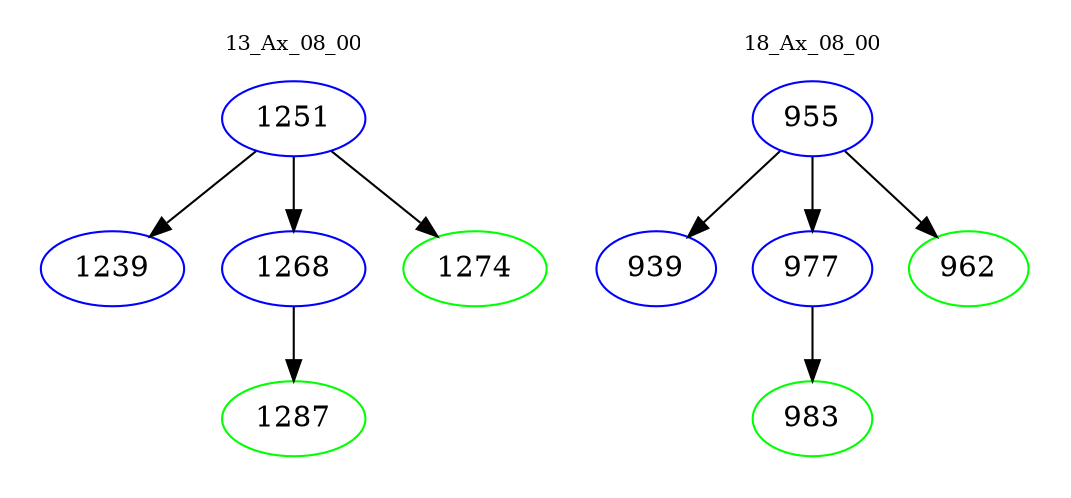 digraph{
subgraph cluster_0 {
color = white
label = "13_Ax_08_00";
fontsize=10;
T0_1251 [label="1251", color="blue"]
T0_1251 -> T0_1239 [color="black"]
T0_1239 [label="1239", color="blue"]
T0_1251 -> T0_1268 [color="black"]
T0_1268 [label="1268", color="blue"]
T0_1268 -> T0_1287 [color="black"]
T0_1287 [label="1287", color="green"]
T0_1251 -> T0_1274 [color="black"]
T0_1274 [label="1274", color="green"]
}
subgraph cluster_1 {
color = white
label = "18_Ax_08_00";
fontsize=10;
T1_955 [label="955", color="blue"]
T1_955 -> T1_939 [color="black"]
T1_939 [label="939", color="blue"]
T1_955 -> T1_977 [color="black"]
T1_977 [label="977", color="blue"]
T1_977 -> T1_983 [color="black"]
T1_983 [label="983", color="green"]
T1_955 -> T1_962 [color="black"]
T1_962 [label="962", color="green"]
}
}
